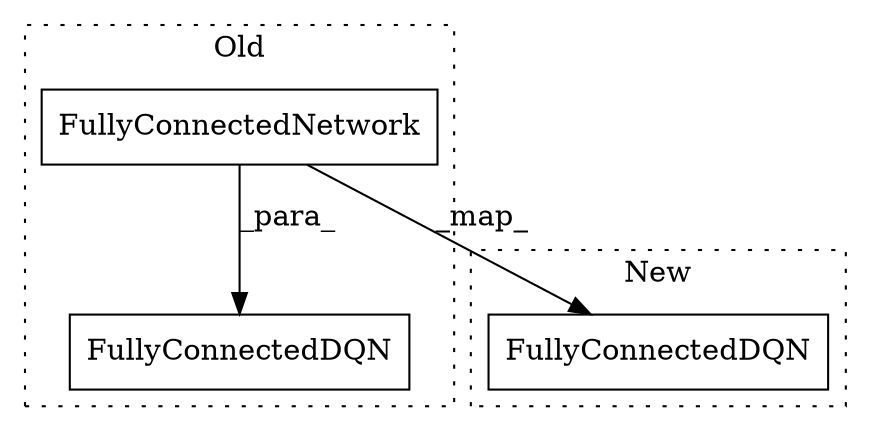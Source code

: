 digraph G {
subgraph cluster0 {
1 [label="FullyConnectedNetwork" a="32" s="1229,1308" l="22,1" shape="box"];
3 [label="FullyConnectedDQN" a="32" s="1200,1309" l="18,1" shape="box"];
label = "Old";
style="dotted";
}
subgraph cluster1 {
2 [label="FullyConnectedDQN" a="32" s="1123,1210" l="18,1" shape="box"];
label = "New";
style="dotted";
}
1 -> 2 [label="_map_"];
1 -> 3 [label="_para_"];
}